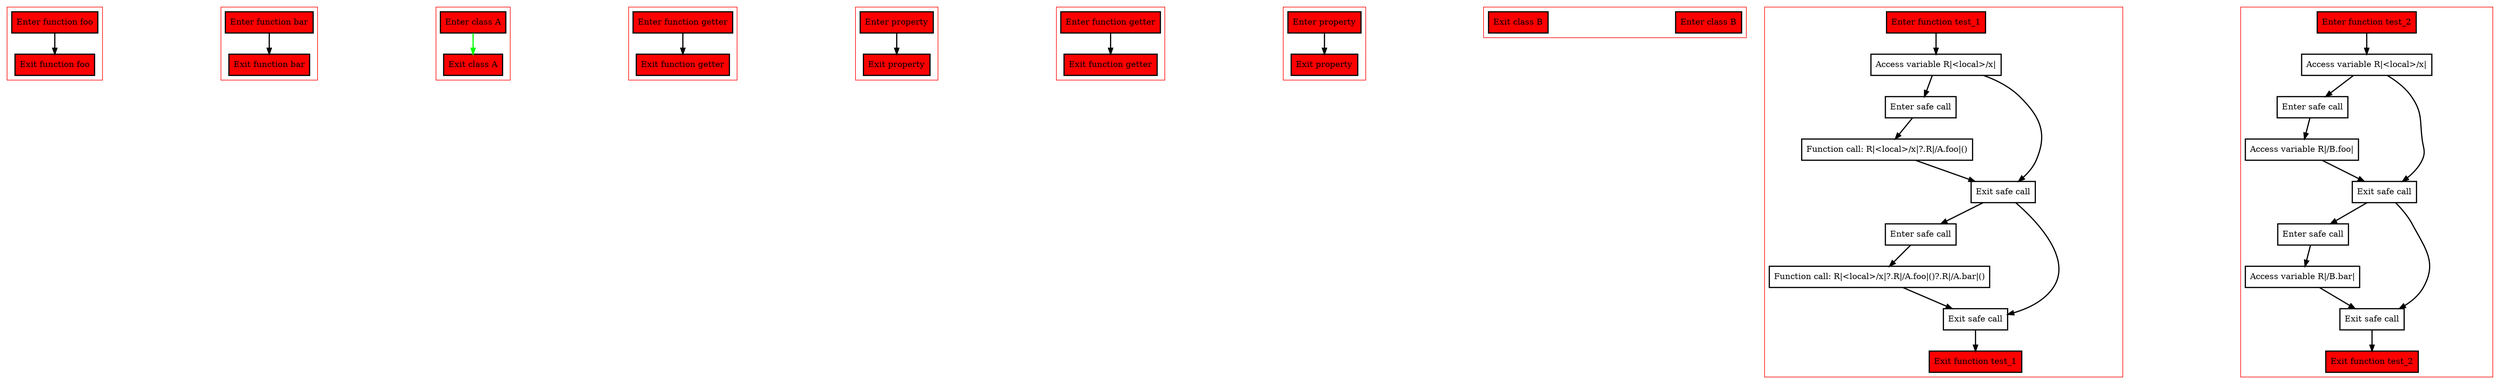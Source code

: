 digraph safeCalls_kt {
    graph [nodesep=3]
    node [shape=box penwidth=2]
    edge [penwidth=2]

    subgraph cluster_0 {
        color=red
        0 [label="Enter function foo" style="filled" fillcolor=red];
        1 [label="Exit function foo" style="filled" fillcolor=red];
    }

    0 -> {1};

    subgraph cluster_1 {
        color=red
        2 [label="Enter function bar" style="filled" fillcolor=red];
        3 [label="Exit function bar" style="filled" fillcolor=red];
    }

    2 -> {3};

    subgraph cluster_2 {
        color=red
        4 [label="Enter class A" style="filled" fillcolor=red];
        5 [label="Exit class A" style="filled" fillcolor=red];
    }

    4 -> {5} [color=green];

    subgraph cluster_3 {
        color=red
        6 [label="Enter function getter" style="filled" fillcolor=red];
        7 [label="Exit function getter" style="filled" fillcolor=red];
    }

    6 -> {7};

    subgraph cluster_4 {
        color=red
        8 [label="Enter property" style="filled" fillcolor=red];
        9 [label="Exit property" style="filled" fillcolor=red];
    }

    8 -> {9};

    subgraph cluster_5 {
        color=red
        10 [label="Enter function getter" style="filled" fillcolor=red];
        11 [label="Exit function getter" style="filled" fillcolor=red];
    }

    10 -> {11};

    subgraph cluster_6 {
        color=red
        12 [label="Enter property" style="filled" fillcolor=red];
        13 [label="Exit property" style="filled" fillcolor=red];
    }

    12 -> {13};

    subgraph cluster_7 {
        color=red
        14 [label="Enter class B" style="filled" fillcolor=red];
        15 [label="Exit class B" style="filled" fillcolor=red];
    }


    subgraph cluster_8 {
        color=red
        16 [label="Enter function test_1" style="filled" fillcolor=red];
        17 [label="Access variable R|<local>/x|"];
        18 [label="Enter safe call"];
        19 [label="Function call: R|<local>/x|?.R|/A.foo|()"];
        20 [label="Exit safe call"];
        21 [label="Enter safe call"];
        22 [label="Function call: R|<local>/x|?.R|/A.foo|()?.R|/A.bar|()"];
        23 [label="Exit safe call"];
        24 [label="Exit function test_1" style="filled" fillcolor=red];
    }

    16 -> {17};
    17 -> {18 20};
    18 -> {19};
    19 -> {20};
    20 -> {21 23};
    21 -> {22};
    22 -> {23};
    23 -> {24};

    subgraph cluster_9 {
        color=red
        25 [label="Enter function test_2" style="filled" fillcolor=red];
        26 [label="Access variable R|<local>/x|"];
        27 [label="Enter safe call"];
        28 [label="Access variable R|/B.foo|"];
        29 [label="Exit safe call"];
        30 [label="Enter safe call"];
        31 [label="Access variable R|/B.bar|"];
        32 [label="Exit safe call"];
        33 [label="Exit function test_2" style="filled" fillcolor=red];
    }

    25 -> {26};
    26 -> {27 29};
    27 -> {28};
    28 -> {29};
    29 -> {30 32};
    30 -> {31};
    31 -> {32};
    32 -> {33};

}
